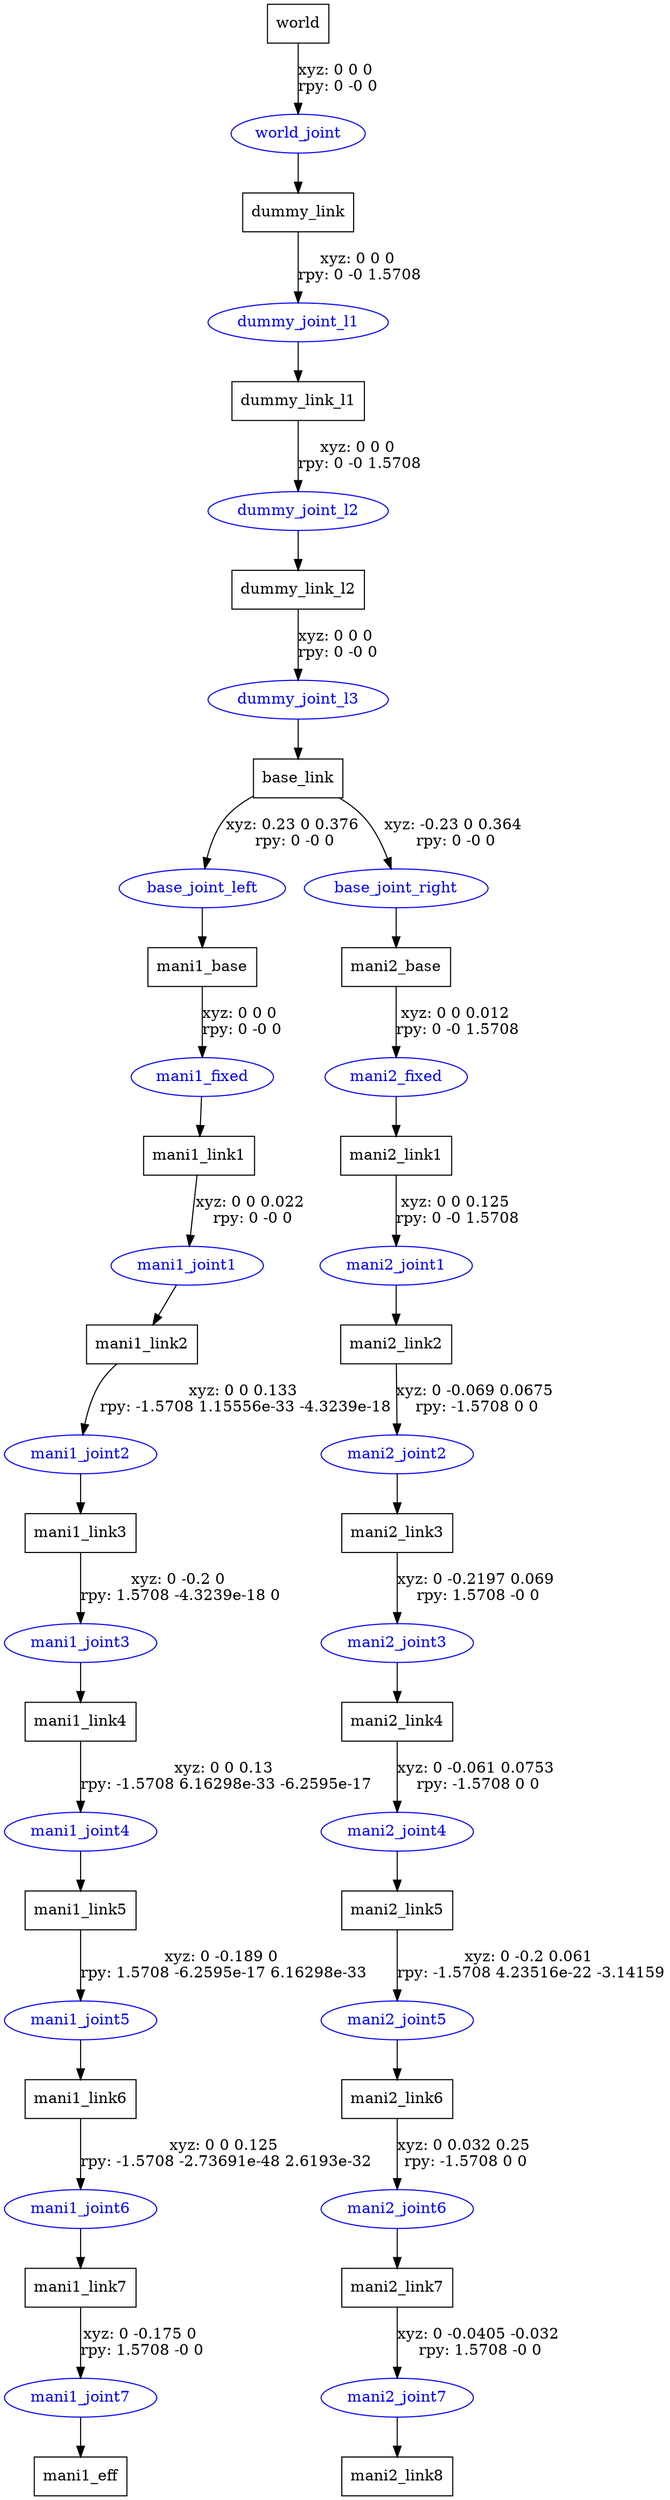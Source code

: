 digraph G {
node [shape=box];
"world" [label="world"];
"dummy_link" [label="dummy_link"];
"dummy_link_l1" [label="dummy_link_l1"];
"dummy_link_l2" [label="dummy_link_l2"];
"base_link" [label="base_link"];
"mani1_base" [label="mani1_base"];
"mani1_link1" [label="mani1_link1"];
"mani1_link2" [label="mani1_link2"];
"mani1_link3" [label="mani1_link3"];
"mani1_link4" [label="mani1_link4"];
"mani1_link5" [label="mani1_link5"];
"mani1_link6" [label="mani1_link6"];
"mani1_link7" [label="mani1_link7"];
"mani1_eff" [label="mani1_eff"];
"mani2_base" [label="mani2_base"];
"mani2_link1" [label="mani2_link1"];
"mani2_link2" [label="mani2_link2"];
"mani2_link3" [label="mani2_link3"];
"mani2_link4" [label="mani2_link4"];
"mani2_link5" [label="mani2_link5"];
"mani2_link6" [label="mani2_link6"];
"mani2_link7" [label="mani2_link7"];
"mani2_link8" [label="mani2_link8"];
node [shape=ellipse, color=blue, fontcolor=blue];
"world" -> "world_joint" [label="xyz: 0 0 0 \nrpy: 0 -0 0"]
"world_joint" -> "dummy_link"
"dummy_link" -> "dummy_joint_l1" [label="xyz: 0 0 0 \nrpy: 0 -0 1.5708"]
"dummy_joint_l1" -> "dummy_link_l1"
"dummy_link_l1" -> "dummy_joint_l2" [label="xyz: 0 0 0 \nrpy: 0 -0 1.5708"]
"dummy_joint_l2" -> "dummy_link_l2"
"dummy_link_l2" -> "dummy_joint_l3" [label="xyz: 0 0 0 \nrpy: 0 -0 0"]
"dummy_joint_l3" -> "base_link"
"base_link" -> "base_joint_left" [label="xyz: 0.23 0 0.376 \nrpy: 0 -0 0"]
"base_joint_left" -> "mani1_base"
"mani1_base" -> "mani1_fixed" [label="xyz: 0 0 0 \nrpy: 0 -0 0"]
"mani1_fixed" -> "mani1_link1"
"mani1_link1" -> "mani1_joint1" [label="xyz: 0 0 0.022 \nrpy: 0 -0 0"]
"mani1_joint1" -> "mani1_link2"
"mani1_link2" -> "mani1_joint2" [label="xyz: 0 0 0.133 \nrpy: -1.5708 1.15556e-33 -4.3239e-18"]
"mani1_joint2" -> "mani1_link3"
"mani1_link3" -> "mani1_joint3" [label="xyz: 0 -0.2 0 \nrpy: 1.5708 -4.3239e-18 0"]
"mani1_joint3" -> "mani1_link4"
"mani1_link4" -> "mani1_joint4" [label="xyz: 0 0 0.13 \nrpy: -1.5708 6.16298e-33 -6.2595e-17"]
"mani1_joint4" -> "mani1_link5"
"mani1_link5" -> "mani1_joint5" [label="xyz: 0 -0.189 0 \nrpy: 1.5708 -6.2595e-17 6.16298e-33"]
"mani1_joint5" -> "mani1_link6"
"mani1_link6" -> "mani1_joint6" [label="xyz: 0 0 0.125 \nrpy: -1.5708 -2.73691e-48 2.6193e-32"]
"mani1_joint6" -> "mani1_link7"
"mani1_link7" -> "mani1_joint7" [label="xyz: 0 -0.175 0 \nrpy: 1.5708 -0 0"]
"mani1_joint7" -> "mani1_eff"
"base_link" -> "base_joint_right" [label="xyz: -0.23 0 0.364 \nrpy: 0 -0 0"]
"base_joint_right" -> "mani2_base"
"mani2_base" -> "mani2_fixed" [label="xyz: 0 0 0.012 \nrpy: 0 -0 1.5708"]
"mani2_fixed" -> "mani2_link1"
"mani2_link1" -> "mani2_joint1" [label="xyz: 0 0 0.125 \nrpy: 0 -0 1.5708"]
"mani2_joint1" -> "mani2_link2"
"mani2_link2" -> "mani2_joint2" [label="xyz: 0 -0.069 0.0675 \nrpy: -1.5708 0 0"]
"mani2_joint2" -> "mani2_link3"
"mani2_link3" -> "mani2_joint3" [label="xyz: 0 -0.2197 0.069 \nrpy: 1.5708 -0 0"]
"mani2_joint3" -> "mani2_link4"
"mani2_link4" -> "mani2_joint4" [label="xyz: 0 -0.061 0.0753 \nrpy: -1.5708 0 0"]
"mani2_joint4" -> "mani2_link5"
"mani2_link5" -> "mani2_joint5" [label="xyz: 0 -0.2 0.061 \nrpy: -1.5708 4.23516e-22 -3.14159"]
"mani2_joint5" -> "mani2_link6"
"mani2_link6" -> "mani2_joint6" [label="xyz: 0 0.032 0.25 \nrpy: -1.5708 0 0"]
"mani2_joint6" -> "mani2_link7"
"mani2_link7" -> "mani2_joint7" [label="xyz: 0 -0.0405 -0.032 \nrpy: 1.5708 -0 0"]
"mani2_joint7" -> "mani2_link8"
}
